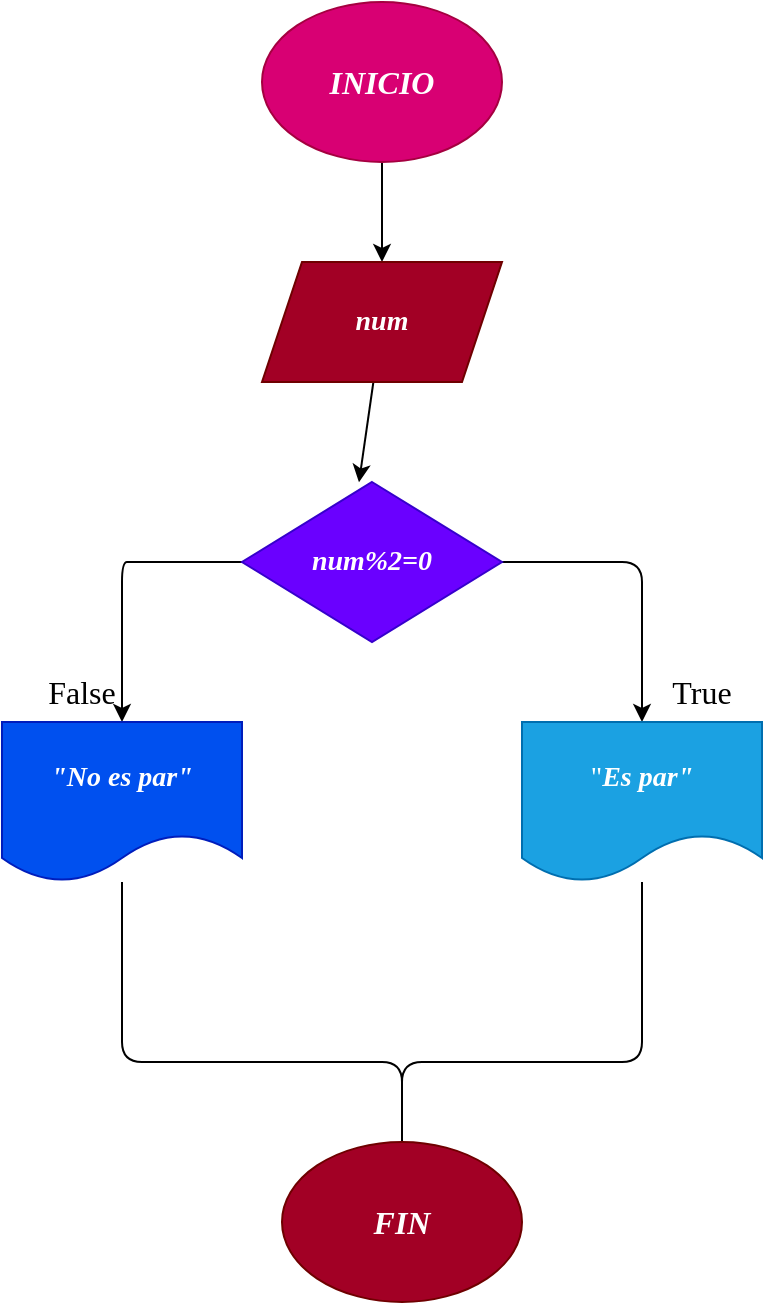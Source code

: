 <mxfile>
    <diagram id="B0VHHID2ZCTd98hYIJBV" name="Página-1">
        <mxGraphModel dx="524" dy="348" grid="1" gridSize="10" guides="1" tooltips="1" connect="1" arrows="1" fold="1" page="1" pageScale="1" pageWidth="827" pageHeight="1169" math="0" shadow="0">
            <root>
                <mxCell id="0"/>
                <mxCell id="1" parent="0"/>
                <mxCell id="4" value="" style="edgeStyle=none;html=1;" parent="1" source="2" target="3" edge="1">
                    <mxGeometry relative="1" as="geometry"/>
                </mxCell>
                <mxCell id="2" value="INICIO" style="ellipse;whiteSpace=wrap;html=1;fontFamily=Georgia;fontStyle=3;fontSize=16;fillColor=#d80073;fontColor=#ffffff;strokeColor=#A50040;" parent="1" vertex="1">
                    <mxGeometry x="150" y="40" width="120" height="80" as="geometry"/>
                </mxCell>
                <mxCell id="6" style="edgeStyle=none;html=1;entryX=0.45;entryY=0.002;entryDx=0;entryDy=0;entryPerimeter=0;" parent="1" source="3" target="5" edge="1">
                    <mxGeometry relative="1" as="geometry">
                        <mxPoint x="210" y="250" as="targetPoint"/>
                    </mxGeometry>
                </mxCell>
                <mxCell id="3" value="num" style="shape=parallelogram;perimeter=parallelogramPerimeter;whiteSpace=wrap;html=1;fixedSize=1;fontFamily=Georgia;fontStyle=3;fontSize=14;fillColor=#a20025;fontColor=#ffffff;strokeColor=#6F0000;" parent="1" vertex="1">
                    <mxGeometry x="150" y="170" width="120" height="60" as="geometry"/>
                </mxCell>
                <mxCell id="8" value="" style="edgeStyle=none;html=1;" edge="1" parent="1" source="5">
                    <mxGeometry relative="1" as="geometry">
                        <mxPoint x="80" y="400" as="targetPoint"/>
                        <Array as="points">
                            <mxPoint x="90" y="320"/>
                            <mxPoint x="80" y="320"/>
                            <mxPoint x="80" y="370"/>
                        </Array>
                    </mxGeometry>
                </mxCell>
                <mxCell id="10" value="" style="edgeStyle=none;html=1;entryX=0.5;entryY=0;entryDx=0;entryDy=0;" edge="1" parent="1" source="5" target="12">
                    <mxGeometry relative="1" as="geometry">
                        <mxPoint x="340" y="390" as="targetPoint"/>
                        <Array as="points">
                            <mxPoint x="340" y="320"/>
                        </Array>
                    </mxGeometry>
                </mxCell>
                <mxCell id="5" value="&lt;font face=&quot;Georgia&quot; style=&quot;font-size: 14px;&quot;&gt;&lt;b&gt;&lt;i&gt;num%2=0&lt;/i&gt;&lt;/b&gt;&lt;/font&gt;" style="rhombus;whiteSpace=wrap;html=1;fillColor=#6a00ff;fontColor=#ffffff;strokeColor=#3700CC;" parent="1" vertex="1">
                    <mxGeometry x="140" y="280" width="130" height="80" as="geometry"/>
                </mxCell>
                <mxCell id="14" value="" style="edgeStyle=none;html=1;fontFamily=Tahoma;fontSize=14;" edge="1" parent="1" source="11">
                    <mxGeometry relative="1" as="geometry">
                        <mxPoint x="220" y="620" as="targetPoint"/>
                        <Array as="points">
                            <mxPoint x="80" y="570"/>
                            <mxPoint x="220" y="570"/>
                        </Array>
                    </mxGeometry>
                </mxCell>
                <mxCell id="11" value="&quot;No es par&quot;" style="shape=document;whiteSpace=wrap;html=1;boundedLbl=1;fontFamily=Tahoma;fontStyle=3;fontSize=14;fillColor=#0050ef;fontColor=#ffffff;strokeColor=#001DBC;" vertex="1" parent="1">
                    <mxGeometry x="20" y="400" width="120" height="80" as="geometry"/>
                </mxCell>
                <mxCell id="16" value="" style="edgeStyle=none;html=1;fontFamily=Tahoma;fontSize=14;" edge="1" parent="1" source="12">
                    <mxGeometry relative="1" as="geometry">
                        <mxPoint x="220" y="620" as="targetPoint"/>
                        <Array as="points">
                            <mxPoint x="340" y="570"/>
                            <mxPoint x="220" y="570"/>
                        </Array>
                    </mxGeometry>
                </mxCell>
                <mxCell id="12" value="&quot;&lt;b&gt;&lt;i&gt;Es par&quot;&lt;/i&gt;&lt;/b&gt;" style="shape=document;whiteSpace=wrap;html=1;boundedLbl=1;fontSize=14;fontFamily=Tahoma;fillColor=#1ba1e2;fontColor=#ffffff;strokeColor=#006EAF;" vertex="1" parent="1">
                    <mxGeometry x="280" y="400" width="120" height="80" as="geometry"/>
                </mxCell>
                <mxCell id="17" value="FIN" style="ellipse;whiteSpace=wrap;html=1;fontFamily=Tahoma;fontSize=16;fontStyle=3;fillColor=#a20025;fontColor=#ffffff;strokeColor=#6F0000;" vertex="1" parent="1">
                    <mxGeometry x="160" y="610" width="120" height="80" as="geometry"/>
                </mxCell>
                <mxCell id="18" value="True" style="text;html=1;strokeColor=none;fillColor=none;align=center;verticalAlign=middle;whiteSpace=wrap;rounded=0;fontFamily=Tahoma;fontSize=16;" vertex="1" parent="1">
                    <mxGeometry x="340" y="370" width="60" height="30" as="geometry"/>
                </mxCell>
                <mxCell id="19" value="False" style="text;html=1;strokeColor=none;fillColor=none;align=center;verticalAlign=middle;whiteSpace=wrap;rounded=0;fontFamily=Tahoma;fontSize=16;" vertex="1" parent="1">
                    <mxGeometry x="30" y="370" width="60" height="30" as="geometry"/>
                </mxCell>
            </root>
        </mxGraphModel>
    </diagram>
</mxfile>